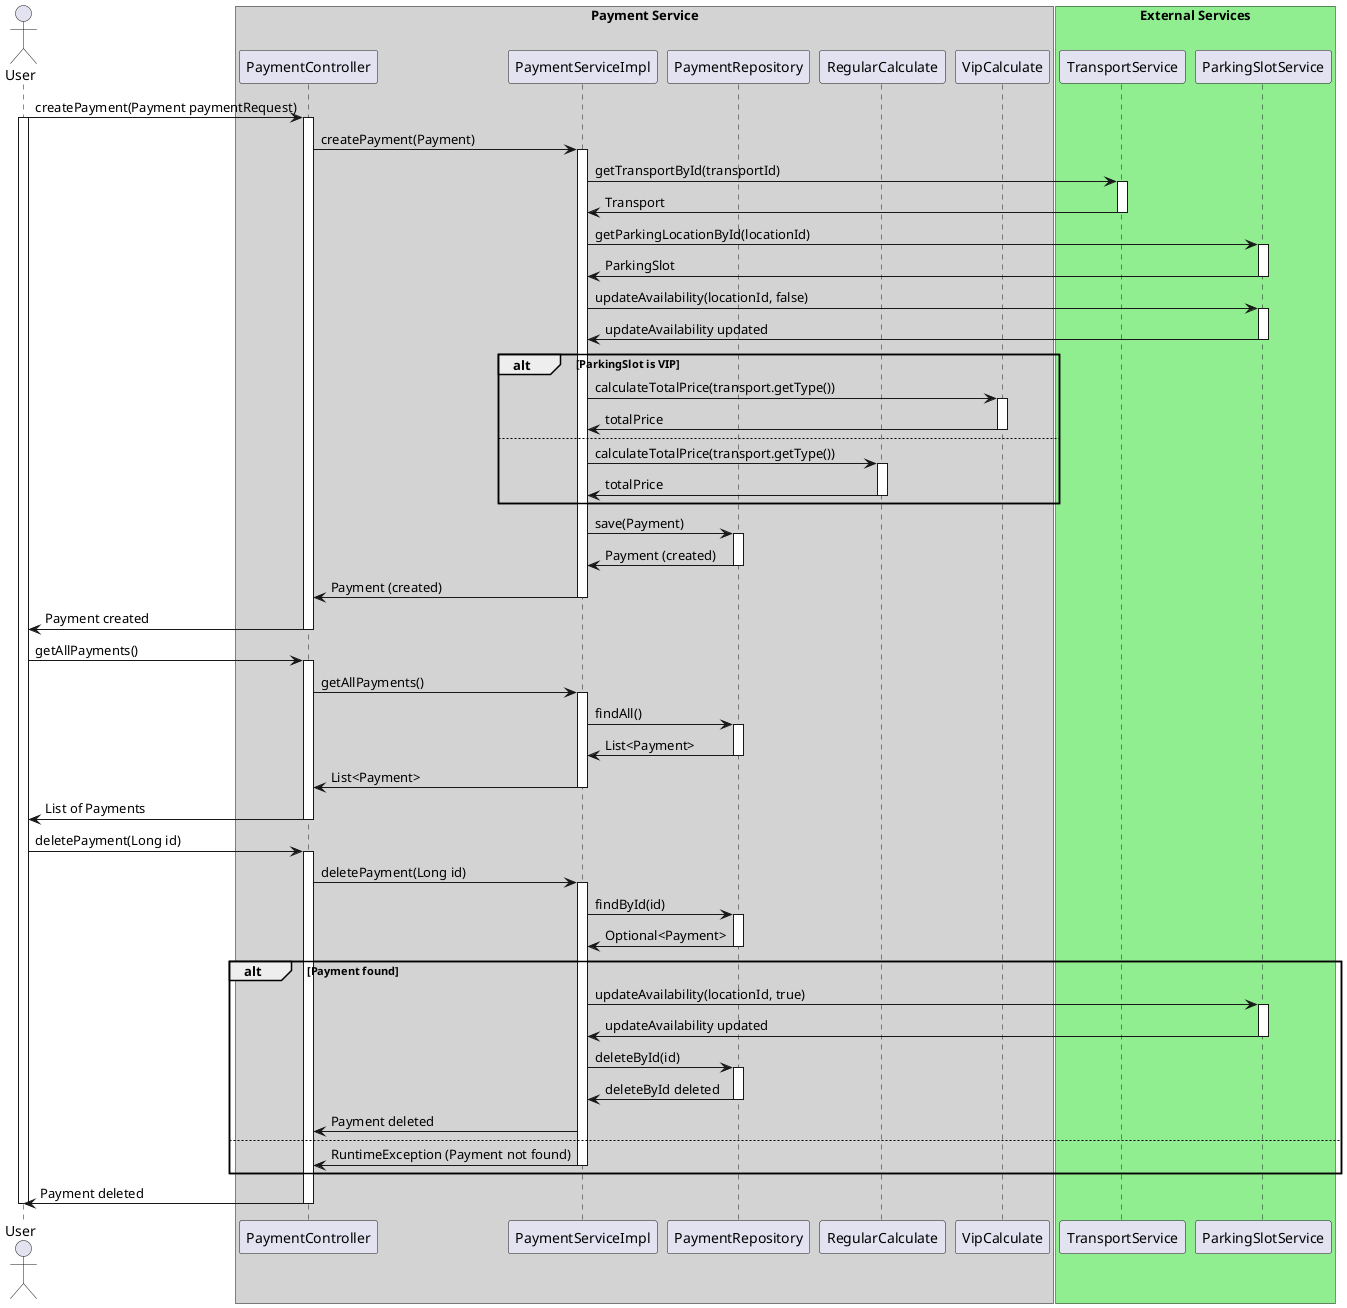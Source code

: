 @startuml
actor User

box "Payment Service" #D3D3D3
    participant "PaymentController" as Controller
    participant "PaymentServiceImpl" as PaymentService
    participant "PaymentRepository" as PaymentRepository
    participant "RegularCalculate" as RegularCalculate
    participant "VipCalculate" as VipCalculate
end box

box "External Services" #90EE90
    participant "TransportService" as TransportService
    participant "ParkingSlotService" as ParkingSlotService
end box

User -> Controller: createPayment(Payment paymentRequest)
activate User
activate Controller
Controller -> PaymentService: createPayment(Payment)
activate PaymentService

PaymentService -> TransportService: getTransportById(transportId)
activate TransportService
TransportService -> PaymentService: Transport
deactivate TransportService

PaymentService -> ParkingSlotService: getParkingLocationById(locationId)
activate ParkingSlotService
ParkingSlotService -> PaymentService: ParkingSlot
deactivate ParkingSlotService

PaymentService -> ParkingSlotService: updateAvailability(locationId, false)
activate ParkingSlotService
ParkingSlotService -> PaymentService: updateAvailability updated

deactivate ParkingSlotService

alt ParkingSlot is VIP
    PaymentService -> VipCalculate: calculateTotalPrice(transport.getType())
    activate VipCalculate
    VipCalculate -> PaymentService: totalPrice
    deactivate VipCalculate
else
    PaymentService -> RegularCalculate: calculateTotalPrice(transport.getType())
    activate RegularCalculate
    RegularCalculate -> PaymentService: totalPrice
    deactivate RegularCalculate
end

PaymentService -> PaymentRepository: save(Payment)
activate PaymentRepository
PaymentRepository -> PaymentService: Payment (created)
deactivate PaymentRepository

PaymentService -> Controller: Payment (created)
deactivate PaymentService

Controller -> User: Payment created
deactivate Controller


User -> Controller: getAllPayments()
activate Controller
Controller -> PaymentService: getAllPayments()
activate PaymentService

PaymentService -> PaymentRepository: findAll()
activate PaymentRepository
PaymentRepository -> PaymentService: List<Payment>
deactivate PaymentRepository

PaymentService -> Controller: List<Payment>
deactivate PaymentService
Controller -> User: List of Payments
deactivate Controller


User -> Controller: deletePayment(Long id)
activate Controller
Controller -> PaymentService: deletePayment(Long id)
activate PaymentService

PaymentService -> PaymentRepository: findById(id)
activate PaymentRepository
PaymentRepository -> PaymentService: Optional<Payment>
deactivate PaymentRepository

alt Payment found
    PaymentService -> ParkingSlotService: updateAvailability(locationId, true)
    activate ParkingSlotService
    ParkingSlotService -> PaymentService: updateAvailability updated
    deactivate ParkingSlotService

    PaymentService -> PaymentRepository: deleteById(id)
    activate PaymentRepository
    PaymentRepository -> PaymentService: deleteById deleted
    deactivate PaymentRepository

    PaymentService -> Controller: Payment deleted
else
    PaymentService -> Controller: RuntimeException (Payment not found)
deactivate PaymentService
end

Controller -> User: Payment deleted
deactivate User
deactivate Controller

@enduml
